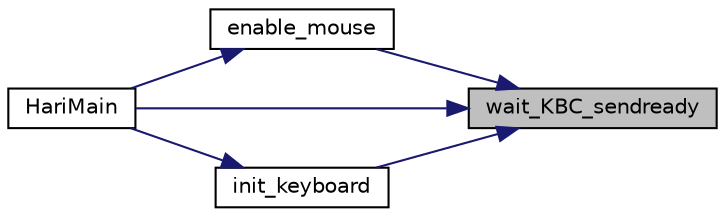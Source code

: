 digraph "wait_KBC_sendready"
{
 // LATEX_PDF_SIZE
  edge [fontname="Helvetica",fontsize="10",labelfontname="Helvetica",labelfontsize="10"];
  node [fontname="Helvetica",fontsize="10",shape=record];
  rankdir="RL";
  Node1 [label="wait_KBC_sendready",height=0.2,width=0.4,color="black", fillcolor="grey75", style="filled", fontcolor="black",tooltip=" "];
  Node1 -> Node2 [dir="back",color="midnightblue",fontsize="10",style="solid",fontname="Helvetica"];
  Node2 [label="enable_mouse",height=0.2,width=0.4,color="black", fillcolor="white", style="filled",URL="$mouse_8c.html#a42740b291ad8258327a7334c89f1fe6a",tooltip=" "];
  Node2 -> Node3 [dir="back",color="midnightblue",fontsize="10",style="solid",fontname="Helvetica"];
  Node3 [label="HariMain",height=0.2,width=0.4,color="black", fillcolor="white", style="filled",URL="$bootpack_8c.html#a3bfd04b86eb41bd7301c75a3df6a89e0",tooltip=" "];
  Node1 -> Node3 [dir="back",color="midnightblue",fontsize="10",style="solid",fontname="Helvetica"];
  Node1 -> Node4 [dir="back",color="midnightblue",fontsize="10",style="solid",fontname="Helvetica"];
  Node4 [label="init_keyboard",height=0.2,width=0.4,color="black", fillcolor="white", style="filled",URL="$keyboard_8c.html#acd24e074d17cc0f29ae3808498b6d012",tooltip=" "];
  Node4 -> Node3 [dir="back",color="midnightblue",fontsize="10",style="solid",fontname="Helvetica"];
}
